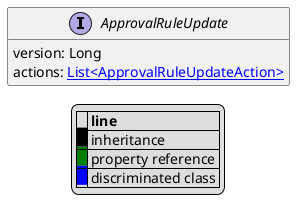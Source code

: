 @startuml

hide empty fields
hide empty methods
legend
|= |= line |
|<back:black>   </back>| inheritance |
|<back:green>   </back>| property reference |
|<back:blue>   </back>| discriminated class |
endlegend
interface ApprovalRuleUpdate [[ApprovalRuleUpdate.svg]]  {
    version: Long
    actions: [[ApprovalRuleUpdateAction.svg List<ApprovalRuleUpdateAction>]]
}






@enduml
